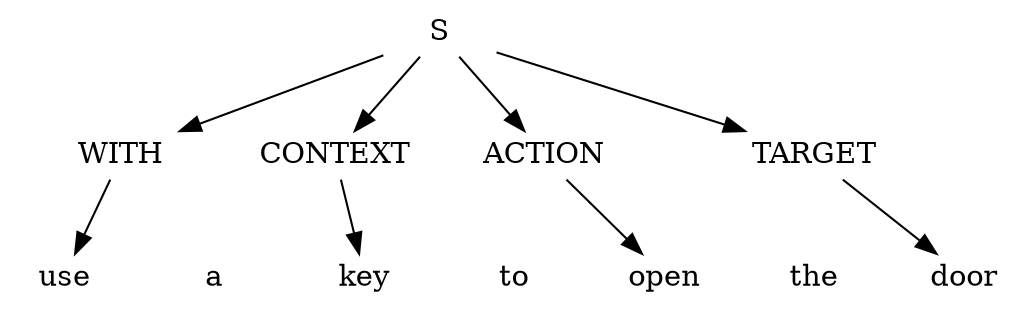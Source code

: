 digraph g {
  node [height=.1, shape="none"];
  node0[label = "S"];
  node1[label = "WITH"];
  node4[label = "use"];
  node5[label = "CONTEXT"];
  node7[label = "a"];
  node8[label = "key"];
  node9[label = "ACTION"];
  node10[label = "to"];
  node11[label = "open"];
  node12[label = "TARGET"];
  node13[label = "the"];
  node14[label = "door"];
  "node0" -> "node5";
  "node0" -> "node1";
  "node1" -> "node4";
  "node0" -> "node12";
  "node0" -> "node9";
  "node5" -> "node7" [style=invis];
  "node5" -> "node8";
  "node9" -> "node10" [style=invis];
  "node9" -> "node11";
  "node12" -> "node13" [style=invis];
  "node12" -> "node14";
}